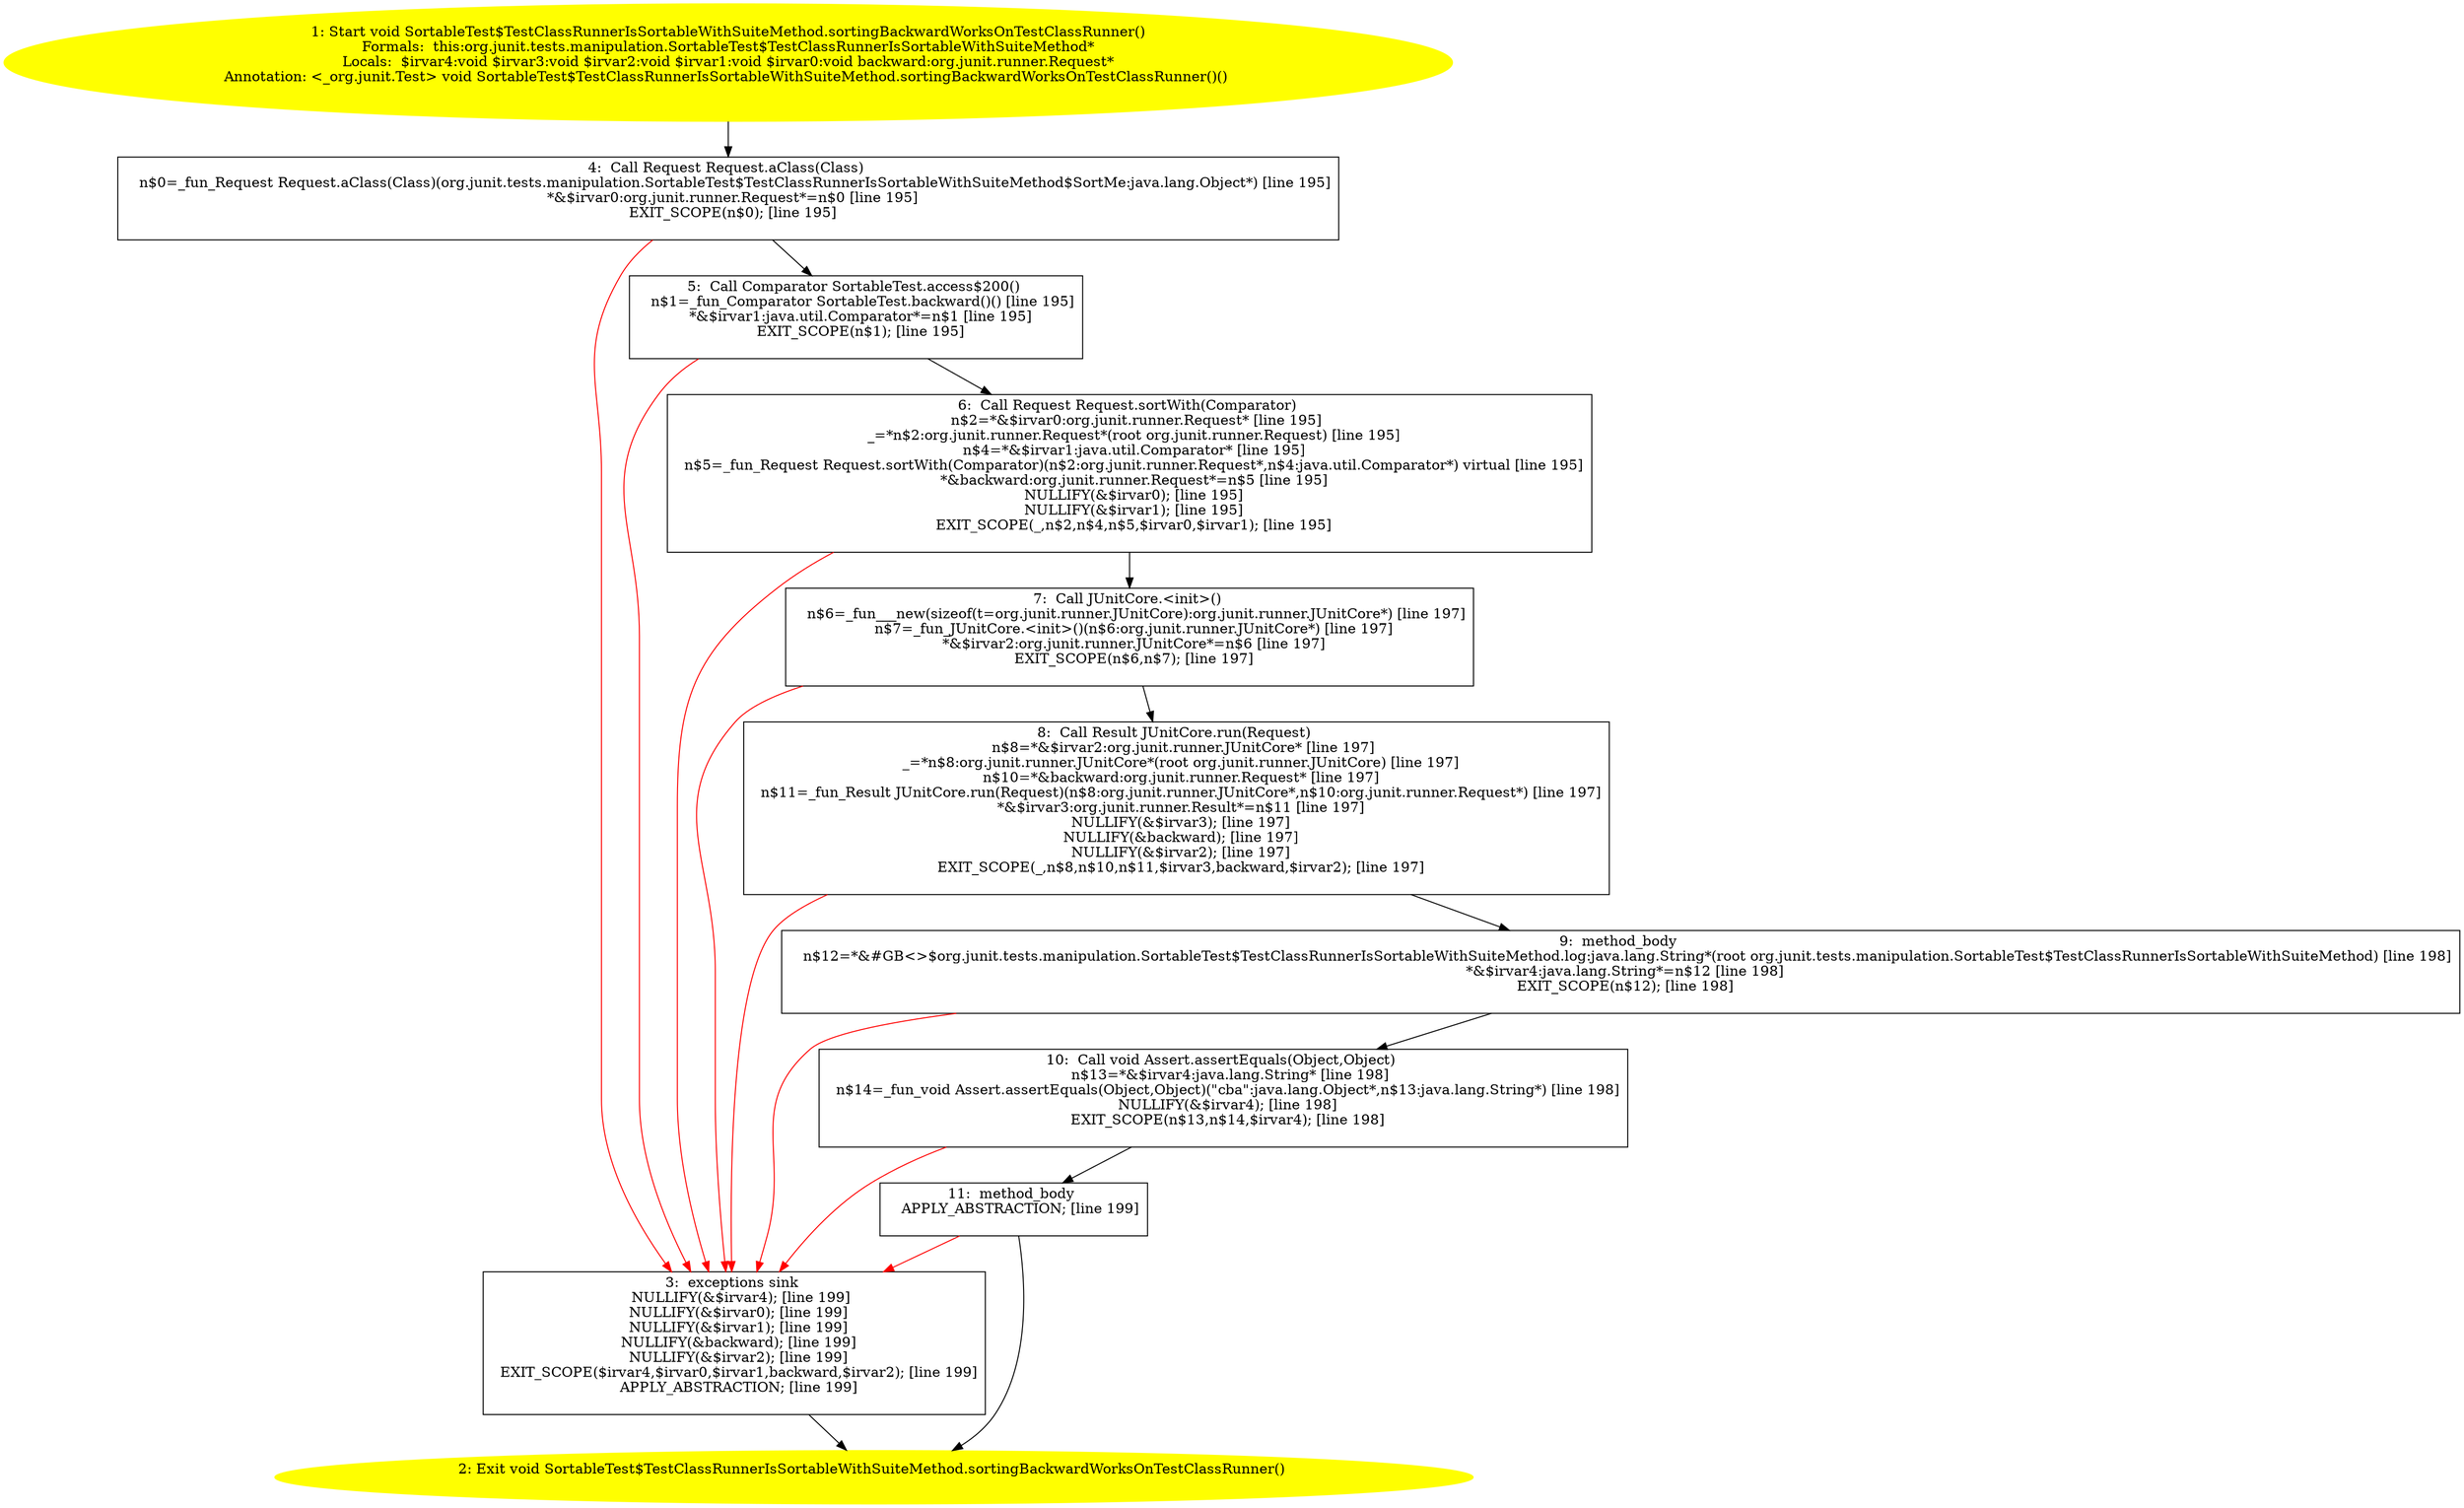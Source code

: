 /* @generated */
digraph cfg {
"org.junit.tests.manipulation.SortableTest$TestClassRunnerIsSortableWithSuiteMethod.sortingBackwardWo.35986f9e8d219be8a793757337ce89d0_1" [label="1: Start void SortableTest$TestClassRunnerIsSortableWithSuiteMethod.sortingBackwardWorksOnTestClassRunner()\nFormals:  this:org.junit.tests.manipulation.SortableTest$TestClassRunnerIsSortableWithSuiteMethod*\nLocals:  $irvar4:void $irvar3:void $irvar2:void $irvar1:void $irvar0:void backward:org.junit.runner.Request*\nAnnotation: <_org.junit.Test> void SortableTest$TestClassRunnerIsSortableWithSuiteMethod.sortingBackwardWorksOnTestClassRunner()() \n  " color=yellow style=filled]
	

	 "org.junit.tests.manipulation.SortableTest$TestClassRunnerIsSortableWithSuiteMethod.sortingBackwardWo.35986f9e8d219be8a793757337ce89d0_1" -> "org.junit.tests.manipulation.SortableTest$TestClassRunnerIsSortableWithSuiteMethod.sortingBackwardWo.35986f9e8d219be8a793757337ce89d0_4" ;
"org.junit.tests.manipulation.SortableTest$TestClassRunnerIsSortableWithSuiteMethod.sortingBackwardWo.35986f9e8d219be8a793757337ce89d0_2" [label="2: Exit void SortableTest$TestClassRunnerIsSortableWithSuiteMethod.sortingBackwardWorksOnTestClassRunner() \n  " color=yellow style=filled]
	

"org.junit.tests.manipulation.SortableTest$TestClassRunnerIsSortableWithSuiteMethod.sortingBackwardWo.35986f9e8d219be8a793757337ce89d0_3" [label="3:  exceptions sink \n   NULLIFY(&$irvar4); [line 199]\n  NULLIFY(&$irvar0); [line 199]\n  NULLIFY(&$irvar1); [line 199]\n  NULLIFY(&backward); [line 199]\n  NULLIFY(&$irvar2); [line 199]\n  EXIT_SCOPE($irvar4,$irvar0,$irvar1,backward,$irvar2); [line 199]\n  APPLY_ABSTRACTION; [line 199]\n " shape="box"]
	

	 "org.junit.tests.manipulation.SortableTest$TestClassRunnerIsSortableWithSuiteMethod.sortingBackwardWo.35986f9e8d219be8a793757337ce89d0_3" -> "org.junit.tests.manipulation.SortableTest$TestClassRunnerIsSortableWithSuiteMethod.sortingBackwardWo.35986f9e8d219be8a793757337ce89d0_2" ;
"org.junit.tests.manipulation.SortableTest$TestClassRunnerIsSortableWithSuiteMethod.sortingBackwardWo.35986f9e8d219be8a793757337ce89d0_4" [label="4:  Call Request Request.aClass(Class) \n   n$0=_fun_Request Request.aClass(Class)(org.junit.tests.manipulation.SortableTest$TestClassRunnerIsSortableWithSuiteMethod$SortMe:java.lang.Object*) [line 195]\n  *&$irvar0:org.junit.runner.Request*=n$0 [line 195]\n  EXIT_SCOPE(n$0); [line 195]\n " shape="box"]
	

	 "org.junit.tests.manipulation.SortableTest$TestClassRunnerIsSortableWithSuiteMethod.sortingBackwardWo.35986f9e8d219be8a793757337ce89d0_4" -> "org.junit.tests.manipulation.SortableTest$TestClassRunnerIsSortableWithSuiteMethod.sortingBackwardWo.35986f9e8d219be8a793757337ce89d0_5" ;
	 "org.junit.tests.manipulation.SortableTest$TestClassRunnerIsSortableWithSuiteMethod.sortingBackwardWo.35986f9e8d219be8a793757337ce89d0_4" -> "org.junit.tests.manipulation.SortableTest$TestClassRunnerIsSortableWithSuiteMethod.sortingBackwardWo.35986f9e8d219be8a793757337ce89d0_3" [color="red" ];
"org.junit.tests.manipulation.SortableTest$TestClassRunnerIsSortableWithSuiteMethod.sortingBackwardWo.35986f9e8d219be8a793757337ce89d0_5" [label="5:  Call Comparator SortableTest.access$200() \n   n$1=_fun_Comparator SortableTest.backward()() [line 195]\n  *&$irvar1:java.util.Comparator*=n$1 [line 195]\n  EXIT_SCOPE(n$1); [line 195]\n " shape="box"]
	

	 "org.junit.tests.manipulation.SortableTest$TestClassRunnerIsSortableWithSuiteMethod.sortingBackwardWo.35986f9e8d219be8a793757337ce89d0_5" -> "org.junit.tests.manipulation.SortableTest$TestClassRunnerIsSortableWithSuiteMethod.sortingBackwardWo.35986f9e8d219be8a793757337ce89d0_6" ;
	 "org.junit.tests.manipulation.SortableTest$TestClassRunnerIsSortableWithSuiteMethod.sortingBackwardWo.35986f9e8d219be8a793757337ce89d0_5" -> "org.junit.tests.manipulation.SortableTest$TestClassRunnerIsSortableWithSuiteMethod.sortingBackwardWo.35986f9e8d219be8a793757337ce89d0_3" [color="red" ];
"org.junit.tests.manipulation.SortableTest$TestClassRunnerIsSortableWithSuiteMethod.sortingBackwardWo.35986f9e8d219be8a793757337ce89d0_6" [label="6:  Call Request Request.sortWith(Comparator) \n   n$2=*&$irvar0:org.junit.runner.Request* [line 195]\n  _=*n$2:org.junit.runner.Request*(root org.junit.runner.Request) [line 195]\n  n$4=*&$irvar1:java.util.Comparator* [line 195]\n  n$5=_fun_Request Request.sortWith(Comparator)(n$2:org.junit.runner.Request*,n$4:java.util.Comparator*) virtual [line 195]\n  *&backward:org.junit.runner.Request*=n$5 [line 195]\n  NULLIFY(&$irvar0); [line 195]\n  NULLIFY(&$irvar1); [line 195]\n  EXIT_SCOPE(_,n$2,n$4,n$5,$irvar0,$irvar1); [line 195]\n " shape="box"]
	

	 "org.junit.tests.manipulation.SortableTest$TestClassRunnerIsSortableWithSuiteMethod.sortingBackwardWo.35986f9e8d219be8a793757337ce89d0_6" -> "org.junit.tests.manipulation.SortableTest$TestClassRunnerIsSortableWithSuiteMethod.sortingBackwardWo.35986f9e8d219be8a793757337ce89d0_7" ;
	 "org.junit.tests.manipulation.SortableTest$TestClassRunnerIsSortableWithSuiteMethod.sortingBackwardWo.35986f9e8d219be8a793757337ce89d0_6" -> "org.junit.tests.manipulation.SortableTest$TestClassRunnerIsSortableWithSuiteMethod.sortingBackwardWo.35986f9e8d219be8a793757337ce89d0_3" [color="red" ];
"org.junit.tests.manipulation.SortableTest$TestClassRunnerIsSortableWithSuiteMethod.sortingBackwardWo.35986f9e8d219be8a793757337ce89d0_7" [label="7:  Call JUnitCore.<init>() \n   n$6=_fun___new(sizeof(t=org.junit.runner.JUnitCore):org.junit.runner.JUnitCore*) [line 197]\n  n$7=_fun_JUnitCore.<init>()(n$6:org.junit.runner.JUnitCore*) [line 197]\n  *&$irvar2:org.junit.runner.JUnitCore*=n$6 [line 197]\n  EXIT_SCOPE(n$6,n$7); [line 197]\n " shape="box"]
	

	 "org.junit.tests.manipulation.SortableTest$TestClassRunnerIsSortableWithSuiteMethod.sortingBackwardWo.35986f9e8d219be8a793757337ce89d0_7" -> "org.junit.tests.manipulation.SortableTest$TestClassRunnerIsSortableWithSuiteMethod.sortingBackwardWo.35986f9e8d219be8a793757337ce89d0_8" ;
	 "org.junit.tests.manipulation.SortableTest$TestClassRunnerIsSortableWithSuiteMethod.sortingBackwardWo.35986f9e8d219be8a793757337ce89d0_7" -> "org.junit.tests.manipulation.SortableTest$TestClassRunnerIsSortableWithSuiteMethod.sortingBackwardWo.35986f9e8d219be8a793757337ce89d0_3" [color="red" ];
"org.junit.tests.manipulation.SortableTest$TestClassRunnerIsSortableWithSuiteMethod.sortingBackwardWo.35986f9e8d219be8a793757337ce89d0_8" [label="8:  Call Result JUnitCore.run(Request) \n   n$8=*&$irvar2:org.junit.runner.JUnitCore* [line 197]\n  _=*n$8:org.junit.runner.JUnitCore*(root org.junit.runner.JUnitCore) [line 197]\n  n$10=*&backward:org.junit.runner.Request* [line 197]\n  n$11=_fun_Result JUnitCore.run(Request)(n$8:org.junit.runner.JUnitCore*,n$10:org.junit.runner.Request*) [line 197]\n  *&$irvar3:org.junit.runner.Result*=n$11 [line 197]\n  NULLIFY(&$irvar3); [line 197]\n  NULLIFY(&backward); [line 197]\n  NULLIFY(&$irvar2); [line 197]\n  EXIT_SCOPE(_,n$8,n$10,n$11,$irvar3,backward,$irvar2); [line 197]\n " shape="box"]
	

	 "org.junit.tests.manipulation.SortableTest$TestClassRunnerIsSortableWithSuiteMethod.sortingBackwardWo.35986f9e8d219be8a793757337ce89d0_8" -> "org.junit.tests.manipulation.SortableTest$TestClassRunnerIsSortableWithSuiteMethod.sortingBackwardWo.35986f9e8d219be8a793757337ce89d0_9" ;
	 "org.junit.tests.manipulation.SortableTest$TestClassRunnerIsSortableWithSuiteMethod.sortingBackwardWo.35986f9e8d219be8a793757337ce89d0_8" -> "org.junit.tests.manipulation.SortableTest$TestClassRunnerIsSortableWithSuiteMethod.sortingBackwardWo.35986f9e8d219be8a793757337ce89d0_3" [color="red" ];
"org.junit.tests.manipulation.SortableTest$TestClassRunnerIsSortableWithSuiteMethod.sortingBackwardWo.35986f9e8d219be8a793757337ce89d0_9" [label="9:  method_body \n   n$12=*&#GB<>$org.junit.tests.manipulation.SortableTest$TestClassRunnerIsSortableWithSuiteMethod.log:java.lang.String*(root org.junit.tests.manipulation.SortableTest$TestClassRunnerIsSortableWithSuiteMethod) [line 198]\n  *&$irvar4:java.lang.String*=n$12 [line 198]\n  EXIT_SCOPE(n$12); [line 198]\n " shape="box"]
	

	 "org.junit.tests.manipulation.SortableTest$TestClassRunnerIsSortableWithSuiteMethod.sortingBackwardWo.35986f9e8d219be8a793757337ce89d0_9" -> "org.junit.tests.manipulation.SortableTest$TestClassRunnerIsSortableWithSuiteMethod.sortingBackwardWo.35986f9e8d219be8a793757337ce89d0_10" ;
	 "org.junit.tests.manipulation.SortableTest$TestClassRunnerIsSortableWithSuiteMethod.sortingBackwardWo.35986f9e8d219be8a793757337ce89d0_9" -> "org.junit.tests.manipulation.SortableTest$TestClassRunnerIsSortableWithSuiteMethod.sortingBackwardWo.35986f9e8d219be8a793757337ce89d0_3" [color="red" ];
"org.junit.tests.manipulation.SortableTest$TestClassRunnerIsSortableWithSuiteMethod.sortingBackwardWo.35986f9e8d219be8a793757337ce89d0_10" [label="10:  Call void Assert.assertEquals(Object,Object) \n   n$13=*&$irvar4:java.lang.String* [line 198]\n  n$14=_fun_void Assert.assertEquals(Object,Object)(\"cba\":java.lang.Object*,n$13:java.lang.String*) [line 198]\n  NULLIFY(&$irvar4); [line 198]\n  EXIT_SCOPE(n$13,n$14,$irvar4); [line 198]\n " shape="box"]
	

	 "org.junit.tests.manipulation.SortableTest$TestClassRunnerIsSortableWithSuiteMethod.sortingBackwardWo.35986f9e8d219be8a793757337ce89d0_10" -> "org.junit.tests.manipulation.SortableTest$TestClassRunnerIsSortableWithSuiteMethod.sortingBackwardWo.35986f9e8d219be8a793757337ce89d0_11" ;
	 "org.junit.tests.manipulation.SortableTest$TestClassRunnerIsSortableWithSuiteMethod.sortingBackwardWo.35986f9e8d219be8a793757337ce89d0_10" -> "org.junit.tests.manipulation.SortableTest$TestClassRunnerIsSortableWithSuiteMethod.sortingBackwardWo.35986f9e8d219be8a793757337ce89d0_3" [color="red" ];
"org.junit.tests.manipulation.SortableTest$TestClassRunnerIsSortableWithSuiteMethod.sortingBackwardWo.35986f9e8d219be8a793757337ce89d0_11" [label="11:  method_body \n   APPLY_ABSTRACTION; [line 199]\n " shape="box"]
	

	 "org.junit.tests.manipulation.SortableTest$TestClassRunnerIsSortableWithSuiteMethod.sortingBackwardWo.35986f9e8d219be8a793757337ce89d0_11" -> "org.junit.tests.manipulation.SortableTest$TestClassRunnerIsSortableWithSuiteMethod.sortingBackwardWo.35986f9e8d219be8a793757337ce89d0_2" ;
	 "org.junit.tests.manipulation.SortableTest$TestClassRunnerIsSortableWithSuiteMethod.sortingBackwardWo.35986f9e8d219be8a793757337ce89d0_11" -> "org.junit.tests.manipulation.SortableTest$TestClassRunnerIsSortableWithSuiteMethod.sortingBackwardWo.35986f9e8d219be8a793757337ce89d0_3" [color="red" ];
}
